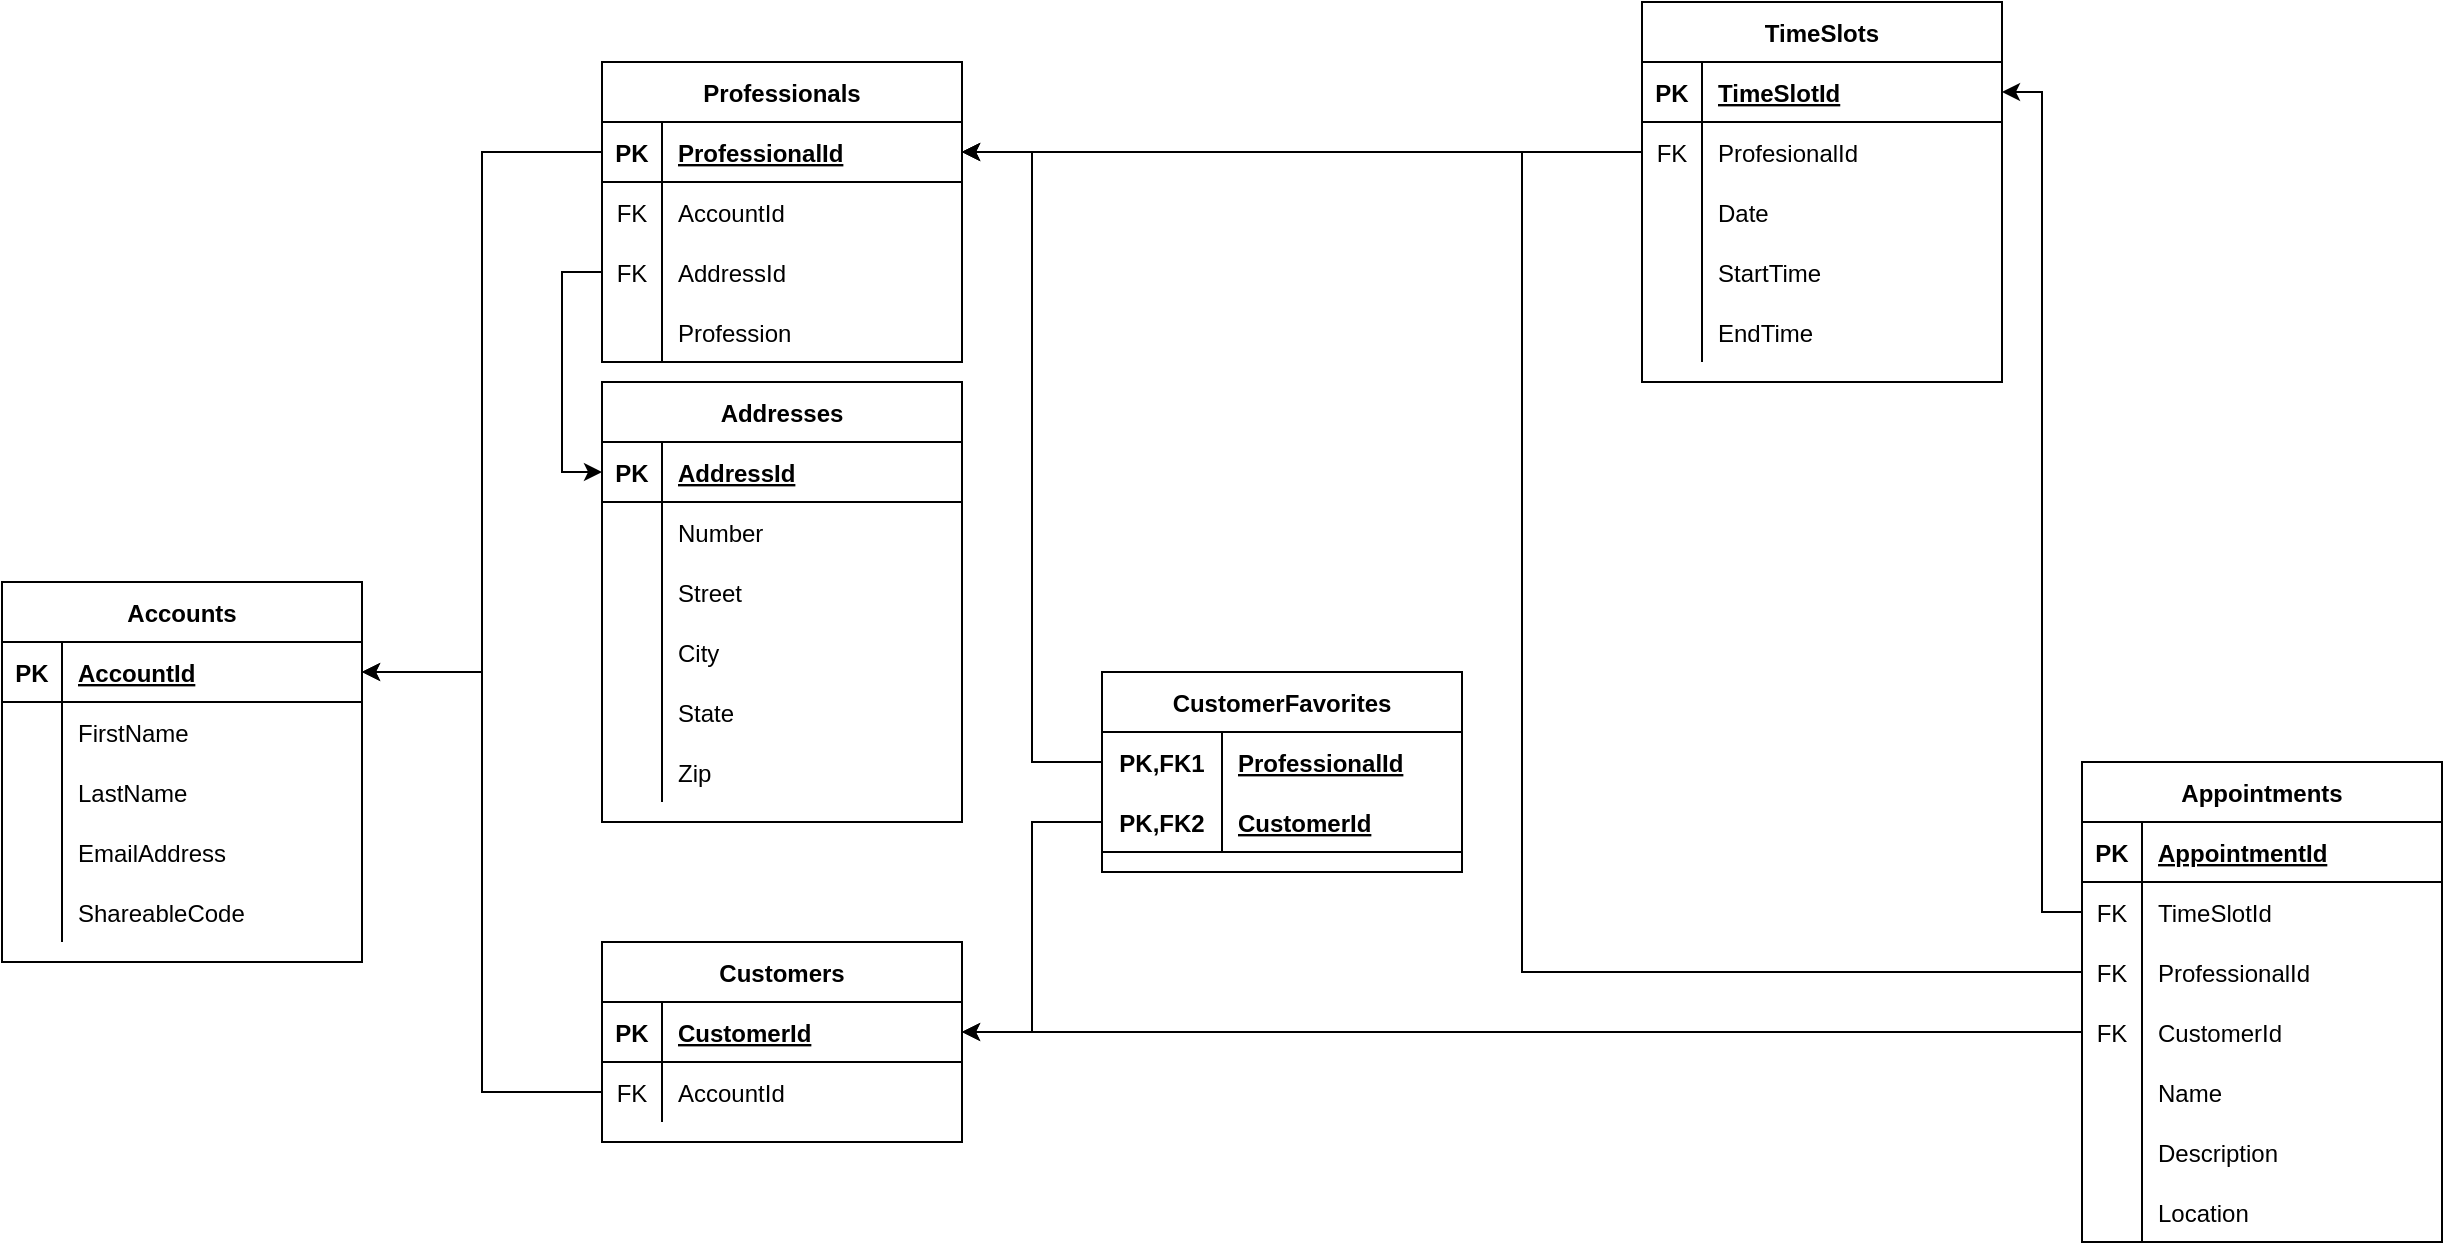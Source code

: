 <mxfile version="14.1.8" type="device"><diagram name="Page-1" id="2ca16b54-16f6-2749-3443-fa8db7711227"><mxGraphModel dx="2378" dy="98" grid="1" gridSize="10" guides="1" tooltips="1" connect="1" arrows="1" fold="1" page="1" pageScale="1" pageWidth="1100" pageHeight="850" background="#ffffff" math="0" shadow="0"><root><mxCell id="0"/><mxCell id="1" parent="0"/><mxCell id="GFSrRz2CB3fxFLwBds57-1" value="Appointments" style="shape=table;startSize=30;container=1;collapsible=1;childLayout=tableLayout;fixedRows=1;rowLines=0;fontStyle=1;align=center;resizeLast=1;" vertex="1" parent="1"><mxGeometry x="660" y="1350" width="180" height="240.0" as="geometry"><mxRectangle x="270" y="1380" width="110" height="30" as="alternateBounds"/></mxGeometry></mxCell><mxCell id="GFSrRz2CB3fxFLwBds57-2" value="" style="shape=partialRectangle;collapsible=0;dropTarget=0;pointerEvents=0;fillColor=none;top=0;left=0;bottom=1;right=0;points=[[0,0.5],[1,0.5]];portConstraint=eastwest;" vertex="1" parent="GFSrRz2CB3fxFLwBds57-1"><mxGeometry y="30" width="180" height="30" as="geometry"/></mxCell><mxCell id="GFSrRz2CB3fxFLwBds57-3" value="PK" style="shape=partialRectangle;connectable=0;fillColor=none;top=0;left=0;bottom=0;right=0;fontStyle=1;overflow=hidden;" vertex="1" parent="GFSrRz2CB3fxFLwBds57-2"><mxGeometry width="30" height="30" as="geometry"/></mxCell><mxCell id="GFSrRz2CB3fxFLwBds57-4" value="AppointmentId" style="shape=partialRectangle;connectable=0;fillColor=none;top=0;left=0;bottom=0;right=0;align=left;spacingLeft=6;fontStyle=5;overflow=hidden;" vertex="1" parent="GFSrRz2CB3fxFLwBds57-2"><mxGeometry x="30" width="150" height="30" as="geometry"/></mxCell><mxCell id="GFSrRz2CB3fxFLwBds57-109" value="" style="shape=partialRectangle;collapsible=0;dropTarget=0;pointerEvents=0;fillColor=none;top=0;left=0;bottom=0;right=0;points=[[0,0.5],[1,0.5]];portConstraint=eastwest;" vertex="1" parent="GFSrRz2CB3fxFLwBds57-1"><mxGeometry y="60" width="180" height="30" as="geometry"/></mxCell><mxCell id="GFSrRz2CB3fxFLwBds57-110" value="FK" style="shape=partialRectangle;connectable=0;fillColor=none;top=0;left=0;bottom=0;right=0;fontStyle=0;overflow=hidden;" vertex="1" parent="GFSrRz2CB3fxFLwBds57-109"><mxGeometry width="30" height="30" as="geometry"/></mxCell><mxCell id="GFSrRz2CB3fxFLwBds57-111" value="TimeSlotId" style="shape=partialRectangle;connectable=0;fillColor=none;top=0;left=0;bottom=0;right=0;align=left;spacingLeft=6;fontStyle=0;overflow=hidden;" vertex="1" parent="GFSrRz2CB3fxFLwBds57-109"><mxGeometry x="30" width="150" height="30" as="geometry"/></mxCell><mxCell id="GFSrRz2CB3fxFLwBds57-17" value="" style="shape=partialRectangle;collapsible=0;dropTarget=0;pointerEvents=0;fillColor=none;top=0;left=0;bottom=0;right=0;points=[[0,0.5],[1,0.5]];portConstraint=eastwest;" vertex="1" parent="GFSrRz2CB3fxFLwBds57-1"><mxGeometry y="90" width="180" height="30" as="geometry"/></mxCell><mxCell id="GFSrRz2CB3fxFLwBds57-18" value="FK" style="shape=partialRectangle;connectable=0;fillColor=none;top=0;left=0;bottom=0;right=0;fontStyle=0;overflow=hidden;" vertex="1" parent="GFSrRz2CB3fxFLwBds57-17"><mxGeometry width="30" height="30" as="geometry"/></mxCell><mxCell id="GFSrRz2CB3fxFLwBds57-19" value="ProfessionalId" style="shape=partialRectangle;connectable=0;fillColor=none;top=0;left=0;bottom=0;right=0;align=left;spacingLeft=6;fontStyle=0;overflow=hidden;" vertex="1" parent="GFSrRz2CB3fxFLwBds57-17"><mxGeometry x="30" width="150" height="30" as="geometry"/></mxCell><mxCell id="GFSrRz2CB3fxFLwBds57-14" value="" style="shape=partialRectangle;collapsible=0;dropTarget=0;pointerEvents=0;fillColor=none;top=0;left=0;bottom=0;right=0;points=[[0,0.5],[1,0.5]];portConstraint=eastwest;" vertex="1" parent="GFSrRz2CB3fxFLwBds57-1"><mxGeometry y="120" width="180" height="30" as="geometry"/></mxCell><mxCell id="GFSrRz2CB3fxFLwBds57-15" value="FK" style="shape=partialRectangle;connectable=0;fillColor=none;top=0;left=0;bottom=0;right=0;fontStyle=0;overflow=hidden;" vertex="1" parent="GFSrRz2CB3fxFLwBds57-14"><mxGeometry width="30" height="30" as="geometry"/></mxCell><mxCell id="GFSrRz2CB3fxFLwBds57-16" value="CustomerId" style="shape=partialRectangle;connectable=0;fillColor=none;top=0;left=0;bottom=0;right=0;align=left;spacingLeft=6;fontStyle=0;overflow=hidden;" vertex="1" parent="GFSrRz2CB3fxFLwBds57-14"><mxGeometry x="30" width="150" height="30" as="geometry"/></mxCell><mxCell id="GFSrRz2CB3fxFLwBds57-183" value="" style="shape=partialRectangle;collapsible=0;dropTarget=0;pointerEvents=0;fillColor=none;top=0;left=0;bottom=0;right=0;points=[[0,0.5],[1,0.5]];portConstraint=eastwest;" vertex="1" parent="GFSrRz2CB3fxFLwBds57-1"><mxGeometry y="150" width="180" height="30" as="geometry"/></mxCell><mxCell id="GFSrRz2CB3fxFLwBds57-184" value="" style="shape=partialRectangle;connectable=0;fillColor=none;top=0;left=0;bottom=0;right=0;editable=1;overflow=hidden;" vertex="1" parent="GFSrRz2CB3fxFLwBds57-183"><mxGeometry width="30" height="30" as="geometry"/></mxCell><mxCell id="GFSrRz2CB3fxFLwBds57-185" value="Name" style="shape=partialRectangle;connectable=0;fillColor=none;top=0;left=0;bottom=0;right=0;align=left;spacingLeft=6;overflow=hidden;" vertex="1" parent="GFSrRz2CB3fxFLwBds57-183"><mxGeometry x="30" width="150" height="30" as="geometry"/></mxCell><mxCell id="GFSrRz2CB3fxFLwBds57-186" value="" style="shape=partialRectangle;collapsible=0;dropTarget=0;pointerEvents=0;fillColor=none;top=0;left=0;bottom=0;right=0;points=[[0,0.5],[1,0.5]];portConstraint=eastwest;" vertex="1" parent="GFSrRz2CB3fxFLwBds57-1"><mxGeometry y="180" width="180" height="30" as="geometry"/></mxCell><mxCell id="GFSrRz2CB3fxFLwBds57-187" value="" style="shape=partialRectangle;connectable=0;fillColor=none;top=0;left=0;bottom=0;right=0;editable=1;overflow=hidden;" vertex="1" parent="GFSrRz2CB3fxFLwBds57-186"><mxGeometry width="30" height="30" as="geometry"/></mxCell><mxCell id="GFSrRz2CB3fxFLwBds57-188" value="Description" style="shape=partialRectangle;connectable=0;fillColor=none;top=0;left=0;bottom=0;right=0;align=left;spacingLeft=6;overflow=hidden;" vertex="1" parent="GFSrRz2CB3fxFLwBds57-186"><mxGeometry x="30" width="150" height="30" as="geometry"/></mxCell><mxCell id="GFSrRz2CB3fxFLwBds57-201" value="" style="shape=partialRectangle;collapsible=0;dropTarget=0;pointerEvents=0;fillColor=none;top=0;left=0;bottom=0;right=0;points=[[0,0.5],[1,0.5]];portConstraint=eastwest;" vertex="1" parent="GFSrRz2CB3fxFLwBds57-1"><mxGeometry y="210" width="180" height="30" as="geometry"/></mxCell><mxCell id="GFSrRz2CB3fxFLwBds57-202" value="" style="shape=partialRectangle;connectable=0;fillColor=none;top=0;left=0;bottom=0;right=0;editable=1;overflow=hidden;" vertex="1" parent="GFSrRz2CB3fxFLwBds57-201"><mxGeometry width="30" height="30" as="geometry"/></mxCell><mxCell id="GFSrRz2CB3fxFLwBds57-203" value="Location" style="shape=partialRectangle;connectable=0;fillColor=none;top=0;left=0;bottom=0;right=0;align=left;spacingLeft=6;overflow=hidden;" vertex="1" parent="GFSrRz2CB3fxFLwBds57-201"><mxGeometry x="30" width="150" height="30" as="geometry"/></mxCell><mxCell id="GFSrRz2CB3fxFLwBds57-30" value="Accounts" style="shape=table;startSize=30;container=1;collapsible=1;childLayout=tableLayout;fixedRows=1;rowLines=0;fontStyle=1;align=center;resizeLast=1;" vertex="1" parent="1"><mxGeometry x="-380" y="1260" width="180" height="190" as="geometry"/></mxCell><mxCell id="GFSrRz2CB3fxFLwBds57-31" value="" style="shape=partialRectangle;collapsible=0;dropTarget=0;pointerEvents=0;fillColor=none;top=0;left=0;bottom=1;right=0;points=[[0,0.5],[1,0.5]];portConstraint=eastwest;" vertex="1" parent="GFSrRz2CB3fxFLwBds57-30"><mxGeometry y="30" width="180" height="30" as="geometry"/></mxCell><mxCell id="GFSrRz2CB3fxFLwBds57-32" value="PK" style="shape=partialRectangle;connectable=0;fillColor=none;top=0;left=0;bottom=0;right=0;fontStyle=1;overflow=hidden;" vertex="1" parent="GFSrRz2CB3fxFLwBds57-31"><mxGeometry width="30" height="30" as="geometry"/></mxCell><mxCell id="GFSrRz2CB3fxFLwBds57-33" value="AccountId" style="shape=partialRectangle;connectable=0;fillColor=none;top=0;left=0;bottom=0;right=0;align=left;spacingLeft=6;fontStyle=5;overflow=hidden;" vertex="1" parent="GFSrRz2CB3fxFLwBds57-31"><mxGeometry x="30" width="150" height="30" as="geometry"/></mxCell><mxCell id="GFSrRz2CB3fxFLwBds57-34" value="" style="shape=partialRectangle;collapsible=0;dropTarget=0;pointerEvents=0;fillColor=none;top=0;left=0;bottom=0;right=0;points=[[0,0.5],[1,0.5]];portConstraint=eastwest;" vertex="1" parent="GFSrRz2CB3fxFLwBds57-30"><mxGeometry y="60" width="180" height="30" as="geometry"/></mxCell><mxCell id="GFSrRz2CB3fxFLwBds57-35" value="" style="shape=partialRectangle;connectable=0;fillColor=none;top=0;left=0;bottom=0;right=0;editable=1;overflow=hidden;" vertex="1" parent="GFSrRz2CB3fxFLwBds57-34"><mxGeometry width="30" height="30" as="geometry"/></mxCell><mxCell id="GFSrRz2CB3fxFLwBds57-36" value="FirstName" style="shape=partialRectangle;connectable=0;fillColor=none;top=0;left=0;bottom=0;right=0;align=left;spacingLeft=6;overflow=hidden;" vertex="1" parent="GFSrRz2CB3fxFLwBds57-34"><mxGeometry x="30" width="150" height="30" as="geometry"/></mxCell><mxCell id="GFSrRz2CB3fxFLwBds57-37" value="" style="shape=partialRectangle;collapsible=0;dropTarget=0;pointerEvents=0;fillColor=none;top=0;left=0;bottom=0;right=0;points=[[0,0.5],[1,0.5]];portConstraint=eastwest;" vertex="1" parent="GFSrRz2CB3fxFLwBds57-30"><mxGeometry y="90" width="180" height="30" as="geometry"/></mxCell><mxCell id="GFSrRz2CB3fxFLwBds57-38" value="" style="shape=partialRectangle;connectable=0;fillColor=none;top=0;left=0;bottom=0;right=0;editable=1;overflow=hidden;" vertex="1" parent="GFSrRz2CB3fxFLwBds57-37"><mxGeometry width="30" height="30" as="geometry"/></mxCell><mxCell id="GFSrRz2CB3fxFLwBds57-39" value="LastName" style="shape=partialRectangle;connectable=0;fillColor=none;top=0;left=0;bottom=0;right=0;align=left;spacingLeft=6;overflow=hidden;" vertex="1" parent="GFSrRz2CB3fxFLwBds57-37"><mxGeometry x="30" width="150" height="30" as="geometry"/></mxCell><mxCell id="GFSrRz2CB3fxFLwBds57-40" value="" style="shape=partialRectangle;collapsible=0;dropTarget=0;pointerEvents=0;fillColor=none;top=0;left=0;bottom=0;right=0;points=[[0,0.5],[1,0.5]];portConstraint=eastwest;" vertex="1" parent="GFSrRz2CB3fxFLwBds57-30"><mxGeometry y="120" width="180" height="30" as="geometry"/></mxCell><mxCell id="GFSrRz2CB3fxFLwBds57-41" value="" style="shape=partialRectangle;connectable=0;fillColor=none;top=0;left=0;bottom=0;right=0;editable=1;overflow=hidden;" vertex="1" parent="GFSrRz2CB3fxFLwBds57-40"><mxGeometry width="30" height="30" as="geometry"/></mxCell><mxCell id="GFSrRz2CB3fxFLwBds57-42" value="EmailAddress" style="shape=partialRectangle;connectable=0;fillColor=none;top=0;left=0;bottom=0;right=0;align=left;spacingLeft=6;overflow=hidden;" vertex="1" parent="GFSrRz2CB3fxFLwBds57-40"><mxGeometry x="30" width="150" height="30" as="geometry"/></mxCell><mxCell id="GFSrRz2CB3fxFLwBds57-152" value="" style="shape=partialRectangle;collapsible=0;dropTarget=0;pointerEvents=0;fillColor=none;top=0;left=0;bottom=0;right=0;points=[[0,0.5],[1,0.5]];portConstraint=eastwest;" vertex="1" parent="GFSrRz2CB3fxFLwBds57-30"><mxGeometry y="150" width="180" height="30" as="geometry"/></mxCell><mxCell id="GFSrRz2CB3fxFLwBds57-153" value="" style="shape=partialRectangle;connectable=0;fillColor=none;top=0;left=0;bottom=0;right=0;editable=1;overflow=hidden;" vertex="1" parent="GFSrRz2CB3fxFLwBds57-152"><mxGeometry width="30" height="30" as="geometry"/></mxCell><mxCell id="GFSrRz2CB3fxFLwBds57-154" value="ShareableCode" style="shape=partialRectangle;connectable=0;fillColor=none;top=0;left=0;bottom=0;right=0;align=left;spacingLeft=6;overflow=hidden;" vertex="1" parent="GFSrRz2CB3fxFLwBds57-152"><mxGeometry x="30" width="150" height="30" as="geometry"/></mxCell><mxCell id="GFSrRz2CB3fxFLwBds57-44" style="edgeStyle=orthogonalEdgeStyle;rounded=0;orthogonalLoop=1;jettySize=auto;html=1;" edge="1" parent="1" source="GFSrRz2CB3fxFLwBds57-14" target="GFSrRz2CB3fxFLwBds57-59"><mxGeometry relative="1" as="geometry"/></mxCell><mxCell id="GFSrRz2CB3fxFLwBds57-58" value="Customers" style="shape=table;startSize=30;container=1;collapsible=1;childLayout=tableLayout;fixedRows=1;rowLines=0;fontStyle=1;align=center;resizeLast=1;" vertex="1" parent="1"><mxGeometry x="-80" y="1440" width="180" height="100" as="geometry"/></mxCell><mxCell id="GFSrRz2CB3fxFLwBds57-59" value="" style="shape=partialRectangle;collapsible=0;dropTarget=0;pointerEvents=0;fillColor=none;top=0;left=0;bottom=1;right=0;points=[[0,0.5],[1,0.5]];portConstraint=eastwest;" vertex="1" parent="GFSrRz2CB3fxFLwBds57-58"><mxGeometry y="30" width="180" height="30" as="geometry"/></mxCell><mxCell id="GFSrRz2CB3fxFLwBds57-60" value="PK" style="shape=partialRectangle;connectable=0;fillColor=none;top=0;left=0;bottom=0;right=0;fontStyle=1;overflow=hidden;" vertex="1" parent="GFSrRz2CB3fxFLwBds57-59"><mxGeometry width="30" height="30" as="geometry"/></mxCell><mxCell id="GFSrRz2CB3fxFLwBds57-61" value="CustomerId" style="shape=partialRectangle;connectable=0;fillColor=none;top=0;left=0;bottom=0;right=0;align=left;spacingLeft=6;fontStyle=5;overflow=hidden;" vertex="1" parent="GFSrRz2CB3fxFLwBds57-59"><mxGeometry x="30" width="150" height="30" as="geometry"/></mxCell><mxCell id="GFSrRz2CB3fxFLwBds57-74" value="" style="shape=partialRectangle;collapsible=0;dropTarget=0;pointerEvents=0;fillColor=none;top=0;left=0;bottom=0;right=0;points=[[0,0.5],[1,0.5]];portConstraint=eastwest;" vertex="1" parent="GFSrRz2CB3fxFLwBds57-58"><mxGeometry y="60" width="180" height="30" as="geometry"/></mxCell><mxCell id="GFSrRz2CB3fxFLwBds57-75" value="FK" style="shape=partialRectangle;connectable=0;fillColor=none;top=0;left=0;bottom=0;right=0;fontStyle=0;overflow=hidden;" vertex="1" parent="GFSrRz2CB3fxFLwBds57-74"><mxGeometry width="30" height="30" as="geometry"/></mxCell><mxCell id="GFSrRz2CB3fxFLwBds57-76" value="AccountId" style="shape=partialRectangle;connectable=0;fillColor=none;top=0;left=0;bottom=0;right=0;align=left;spacingLeft=6;fontStyle=0;overflow=hidden;" vertex="1" parent="GFSrRz2CB3fxFLwBds57-74"><mxGeometry x="30" width="150" height="30" as="geometry"/></mxCell><mxCell id="GFSrRz2CB3fxFLwBds57-77" style="edgeStyle=orthogonalEdgeStyle;rounded=0;orthogonalLoop=1;jettySize=auto;html=1;" edge="1" parent="1" source="GFSrRz2CB3fxFLwBds57-74" target="GFSrRz2CB3fxFLwBds57-31"><mxGeometry relative="1" as="geometry"/></mxCell><mxCell id="GFSrRz2CB3fxFLwBds57-78" value="Professionals" style="shape=table;startSize=30;container=1;collapsible=1;childLayout=tableLayout;fixedRows=1;rowLines=0;fontStyle=1;align=center;resizeLast=1;" vertex="1" parent="1"><mxGeometry x="-80" y="1000" width="180" height="150" as="geometry"/></mxCell><mxCell id="GFSrRz2CB3fxFLwBds57-79" value="" style="shape=partialRectangle;collapsible=0;dropTarget=0;pointerEvents=0;fillColor=none;top=0;left=0;bottom=1;right=0;points=[[0,0.5],[1,0.5]];portConstraint=eastwest;" vertex="1" parent="GFSrRz2CB3fxFLwBds57-78"><mxGeometry y="30" width="180" height="30" as="geometry"/></mxCell><mxCell id="GFSrRz2CB3fxFLwBds57-80" value="PK" style="shape=partialRectangle;connectable=0;fillColor=none;top=0;left=0;bottom=0;right=0;fontStyle=1;overflow=hidden;" vertex="1" parent="GFSrRz2CB3fxFLwBds57-79"><mxGeometry width="30" height="30" as="geometry"/></mxCell><mxCell id="GFSrRz2CB3fxFLwBds57-81" value="ProfessionalId" style="shape=partialRectangle;connectable=0;fillColor=none;top=0;left=0;bottom=0;right=0;align=left;spacingLeft=6;fontStyle=5;overflow=hidden;" vertex="1" parent="GFSrRz2CB3fxFLwBds57-79"><mxGeometry x="30" width="150" height="30" as="geometry"/></mxCell><mxCell id="GFSrRz2CB3fxFLwBds57-114" value="" style="shape=partialRectangle;collapsible=0;dropTarget=0;pointerEvents=0;fillColor=none;top=0;left=0;bottom=0;right=0;points=[[0,0.5],[1,0.5]];portConstraint=eastwest;" vertex="1" parent="GFSrRz2CB3fxFLwBds57-78"><mxGeometry y="60" width="180" height="30" as="geometry"/></mxCell><mxCell id="GFSrRz2CB3fxFLwBds57-115" value="FK" style="shape=partialRectangle;connectable=0;fillColor=none;top=0;left=0;bottom=0;right=0;fontStyle=0;overflow=hidden;" vertex="1" parent="GFSrRz2CB3fxFLwBds57-114"><mxGeometry width="30" height="30" as="geometry"/></mxCell><mxCell id="GFSrRz2CB3fxFLwBds57-116" value="AccountId" style="shape=partialRectangle;connectable=0;fillColor=none;top=0;left=0;bottom=0;right=0;align=left;spacingLeft=6;fontStyle=0;overflow=hidden;" vertex="1" parent="GFSrRz2CB3fxFLwBds57-114"><mxGeometry x="30" width="150" height="30" as="geometry"/></mxCell><mxCell id="GFSrRz2CB3fxFLwBds57-130" value="" style="shape=partialRectangle;collapsible=0;dropTarget=0;pointerEvents=0;fillColor=none;top=0;left=0;bottom=0;right=0;points=[[0,0.5],[1,0.5]];portConstraint=eastwest;" vertex="1" parent="GFSrRz2CB3fxFLwBds57-78"><mxGeometry y="90" width="180" height="30" as="geometry"/></mxCell><mxCell id="GFSrRz2CB3fxFLwBds57-131" value="FK" style="shape=partialRectangle;connectable=0;fillColor=none;top=0;left=0;bottom=0;right=0;fontStyle=0;overflow=hidden;" vertex="1" parent="GFSrRz2CB3fxFLwBds57-130"><mxGeometry width="30" height="30" as="geometry"/></mxCell><mxCell id="GFSrRz2CB3fxFLwBds57-132" value="AddressId" style="shape=partialRectangle;connectable=0;fillColor=none;top=0;left=0;bottom=0;right=0;align=left;spacingLeft=6;fontStyle=0;overflow=hidden;" vertex="1" parent="GFSrRz2CB3fxFLwBds57-130"><mxGeometry x="30" width="150" height="30" as="geometry"/></mxCell><mxCell id="GFSrRz2CB3fxFLwBds57-148" value="" style="shape=partialRectangle;collapsible=0;dropTarget=0;pointerEvents=0;fillColor=none;top=0;left=0;bottom=0;right=0;points=[[0,0.5],[1,0.5]];portConstraint=eastwest;" vertex="1" parent="GFSrRz2CB3fxFLwBds57-78"><mxGeometry y="120" width="180" height="30" as="geometry"/></mxCell><mxCell id="GFSrRz2CB3fxFLwBds57-149" value="" style="shape=partialRectangle;connectable=0;fillColor=none;top=0;left=0;bottom=0;right=0;editable=1;overflow=hidden;" vertex="1" parent="GFSrRz2CB3fxFLwBds57-148"><mxGeometry width="30" height="30" as="geometry"/></mxCell><mxCell id="GFSrRz2CB3fxFLwBds57-150" value="Profession" style="shape=partialRectangle;connectable=0;fillColor=none;top=0;left=0;bottom=0;right=0;align=left;spacingLeft=6;overflow=hidden;" vertex="1" parent="GFSrRz2CB3fxFLwBds57-148"><mxGeometry x="30" width="150" height="30" as="geometry"/></mxCell><mxCell id="GFSrRz2CB3fxFLwBds57-91" style="edgeStyle=orthogonalEdgeStyle;rounded=0;orthogonalLoop=1;jettySize=auto;html=1;" edge="1" parent="1" source="GFSrRz2CB3fxFLwBds57-17" target="GFSrRz2CB3fxFLwBds57-79"><mxGeometry relative="1" as="geometry"/></mxCell><mxCell id="GFSrRz2CB3fxFLwBds57-92" style="edgeStyle=orthogonalEdgeStyle;rounded=0;orthogonalLoop=1;jettySize=auto;html=1;" edge="1" parent="1" source="GFSrRz2CB3fxFLwBds57-79" target="GFSrRz2CB3fxFLwBds57-31"><mxGeometry relative="1" as="geometry"/></mxCell><mxCell id="GFSrRz2CB3fxFLwBds57-93" value="TimeSlots" style="shape=table;startSize=30;container=1;collapsible=1;childLayout=tableLayout;fixedRows=1;rowLines=0;fontStyle=1;align=center;resizeLast=1;" vertex="1" parent="1"><mxGeometry x="440" y="970" width="180" height="190" as="geometry"/></mxCell><mxCell id="GFSrRz2CB3fxFLwBds57-94" value="" style="shape=partialRectangle;collapsible=0;dropTarget=0;pointerEvents=0;fillColor=none;top=0;left=0;bottom=1;right=0;points=[[0,0.5],[1,0.5]];portConstraint=eastwest;" vertex="1" parent="GFSrRz2CB3fxFLwBds57-93"><mxGeometry y="30" width="180" height="30" as="geometry"/></mxCell><mxCell id="GFSrRz2CB3fxFLwBds57-95" value="PK" style="shape=partialRectangle;connectable=0;fillColor=none;top=0;left=0;bottom=0;right=0;fontStyle=1;overflow=hidden;" vertex="1" parent="GFSrRz2CB3fxFLwBds57-94"><mxGeometry width="30" height="30" as="geometry"/></mxCell><mxCell id="GFSrRz2CB3fxFLwBds57-96" value="TimeSlotId" style="shape=partialRectangle;connectable=0;fillColor=none;top=0;left=0;bottom=0;right=0;align=left;spacingLeft=6;fontStyle=5;overflow=hidden;" vertex="1" parent="GFSrRz2CB3fxFLwBds57-94"><mxGeometry x="30" width="150" height="30" as="geometry"/></mxCell><mxCell id="GFSrRz2CB3fxFLwBds57-106" value="" style="shape=partialRectangle;collapsible=0;dropTarget=0;pointerEvents=0;fillColor=none;top=0;left=0;bottom=0;right=0;points=[[0,0.5],[1,0.5]];portConstraint=eastwest;" vertex="1" parent="GFSrRz2CB3fxFLwBds57-93"><mxGeometry y="60" width="180" height="30" as="geometry"/></mxCell><mxCell id="GFSrRz2CB3fxFLwBds57-107" value="FK" style="shape=partialRectangle;connectable=0;fillColor=none;top=0;left=0;bottom=0;right=0;fontStyle=0;overflow=hidden;" vertex="1" parent="GFSrRz2CB3fxFLwBds57-106"><mxGeometry width="30" height="30" as="geometry"/></mxCell><mxCell id="GFSrRz2CB3fxFLwBds57-108" value="ProfesionalId" style="shape=partialRectangle;connectable=0;fillColor=none;top=0;left=0;bottom=0;right=0;align=left;spacingLeft=6;fontStyle=0;overflow=hidden;" vertex="1" parent="GFSrRz2CB3fxFLwBds57-106"><mxGeometry x="30" width="150" height="30" as="geometry"/></mxCell><mxCell id="GFSrRz2CB3fxFLwBds57-97" value="" style="shape=partialRectangle;collapsible=0;dropTarget=0;pointerEvents=0;fillColor=none;top=0;left=0;bottom=0;right=0;points=[[0,0.5],[1,0.5]];portConstraint=eastwest;" vertex="1" parent="GFSrRz2CB3fxFLwBds57-93"><mxGeometry y="90" width="180" height="30" as="geometry"/></mxCell><mxCell id="GFSrRz2CB3fxFLwBds57-98" value="" style="shape=partialRectangle;connectable=0;fillColor=none;top=0;left=0;bottom=0;right=0;editable=1;overflow=hidden;" vertex="1" parent="GFSrRz2CB3fxFLwBds57-97"><mxGeometry width="30" height="30" as="geometry"/></mxCell><mxCell id="GFSrRz2CB3fxFLwBds57-99" value="Date" style="shape=partialRectangle;connectable=0;fillColor=none;top=0;left=0;bottom=0;right=0;align=left;spacingLeft=6;overflow=hidden;" vertex="1" parent="GFSrRz2CB3fxFLwBds57-97"><mxGeometry x="30" width="150" height="30" as="geometry"/></mxCell><mxCell id="GFSrRz2CB3fxFLwBds57-100" value="" style="shape=partialRectangle;collapsible=0;dropTarget=0;pointerEvents=0;fillColor=none;top=0;left=0;bottom=0;right=0;points=[[0,0.5],[1,0.5]];portConstraint=eastwest;" vertex="1" parent="GFSrRz2CB3fxFLwBds57-93"><mxGeometry y="120" width="180" height="30" as="geometry"/></mxCell><mxCell id="GFSrRz2CB3fxFLwBds57-101" value="" style="shape=partialRectangle;connectable=0;fillColor=none;top=0;left=0;bottom=0;right=0;editable=1;overflow=hidden;" vertex="1" parent="GFSrRz2CB3fxFLwBds57-100"><mxGeometry width="30" height="30" as="geometry"/></mxCell><mxCell id="GFSrRz2CB3fxFLwBds57-102" value="StartTime" style="shape=partialRectangle;connectable=0;fillColor=none;top=0;left=0;bottom=0;right=0;align=left;spacingLeft=6;overflow=hidden;" vertex="1" parent="GFSrRz2CB3fxFLwBds57-100"><mxGeometry x="30" width="150" height="30" as="geometry"/></mxCell><mxCell id="GFSrRz2CB3fxFLwBds57-103" value="" style="shape=partialRectangle;collapsible=0;dropTarget=0;pointerEvents=0;fillColor=none;top=0;left=0;bottom=0;right=0;points=[[0,0.5],[1,0.5]];portConstraint=eastwest;" vertex="1" parent="GFSrRz2CB3fxFLwBds57-93"><mxGeometry y="150" width="180" height="30" as="geometry"/></mxCell><mxCell id="GFSrRz2CB3fxFLwBds57-104" value="" style="shape=partialRectangle;connectable=0;fillColor=none;top=0;left=0;bottom=0;right=0;editable=1;overflow=hidden;" vertex="1" parent="GFSrRz2CB3fxFLwBds57-103"><mxGeometry width="30" height="30" as="geometry"/></mxCell><mxCell id="GFSrRz2CB3fxFLwBds57-105" value="EndTime" style="shape=partialRectangle;connectable=0;fillColor=none;top=0;left=0;bottom=0;right=0;align=left;spacingLeft=6;overflow=hidden;" vertex="1" parent="GFSrRz2CB3fxFLwBds57-103"><mxGeometry x="30" width="150" height="30" as="geometry"/></mxCell><mxCell id="GFSrRz2CB3fxFLwBds57-112" style="edgeStyle=orthogonalEdgeStyle;rounded=0;orthogonalLoop=1;jettySize=auto;html=1;" edge="1" parent="1" source="GFSrRz2CB3fxFLwBds57-109" target="GFSrRz2CB3fxFLwBds57-94"><mxGeometry relative="1" as="geometry"/></mxCell><mxCell id="GFSrRz2CB3fxFLwBds57-113" style="edgeStyle=orthogonalEdgeStyle;rounded=0;orthogonalLoop=1;jettySize=auto;html=1;" edge="1" parent="1" source="GFSrRz2CB3fxFLwBds57-106" target="GFSrRz2CB3fxFLwBds57-79"><mxGeometry relative="1" as="geometry"/></mxCell><mxCell id="GFSrRz2CB3fxFLwBds57-117" value="Addresses" style="shape=table;startSize=30;container=1;collapsible=1;childLayout=tableLayout;fixedRows=1;rowLines=0;fontStyle=1;align=center;resizeLast=1;" vertex="1" parent="1"><mxGeometry x="-80" y="1160" width="180" height="220" as="geometry"/></mxCell><mxCell id="GFSrRz2CB3fxFLwBds57-118" value="" style="shape=partialRectangle;collapsible=0;dropTarget=0;pointerEvents=0;fillColor=none;top=0;left=0;bottom=1;right=0;points=[[0,0.5],[1,0.5]];portConstraint=eastwest;" vertex="1" parent="GFSrRz2CB3fxFLwBds57-117"><mxGeometry y="30" width="180" height="30" as="geometry"/></mxCell><mxCell id="GFSrRz2CB3fxFLwBds57-119" value="PK" style="shape=partialRectangle;connectable=0;fillColor=none;top=0;left=0;bottom=0;right=0;fontStyle=1;overflow=hidden;" vertex="1" parent="GFSrRz2CB3fxFLwBds57-118"><mxGeometry width="30" height="30" as="geometry"/></mxCell><mxCell id="GFSrRz2CB3fxFLwBds57-120" value="AddressId" style="shape=partialRectangle;connectable=0;fillColor=none;top=0;left=0;bottom=0;right=0;align=left;spacingLeft=6;fontStyle=5;overflow=hidden;" vertex="1" parent="GFSrRz2CB3fxFLwBds57-118"><mxGeometry x="30" width="150" height="30" as="geometry"/></mxCell><mxCell id="GFSrRz2CB3fxFLwBds57-121" value="" style="shape=partialRectangle;collapsible=0;dropTarget=0;pointerEvents=0;fillColor=none;top=0;left=0;bottom=0;right=0;points=[[0,0.5],[1,0.5]];portConstraint=eastwest;" vertex="1" parent="GFSrRz2CB3fxFLwBds57-117"><mxGeometry y="60" width="180" height="30" as="geometry"/></mxCell><mxCell id="GFSrRz2CB3fxFLwBds57-122" value="" style="shape=partialRectangle;connectable=0;fillColor=none;top=0;left=0;bottom=0;right=0;editable=1;overflow=hidden;" vertex="1" parent="GFSrRz2CB3fxFLwBds57-121"><mxGeometry width="30" height="30" as="geometry"/></mxCell><mxCell id="GFSrRz2CB3fxFLwBds57-123" value="Number" style="shape=partialRectangle;connectable=0;fillColor=none;top=0;left=0;bottom=0;right=0;align=left;spacingLeft=6;overflow=hidden;" vertex="1" parent="GFSrRz2CB3fxFLwBds57-121"><mxGeometry x="30" width="150" height="30" as="geometry"/></mxCell><mxCell id="GFSrRz2CB3fxFLwBds57-124" value="" style="shape=partialRectangle;collapsible=0;dropTarget=0;pointerEvents=0;fillColor=none;top=0;left=0;bottom=0;right=0;points=[[0,0.5],[1,0.5]];portConstraint=eastwest;" vertex="1" parent="GFSrRz2CB3fxFLwBds57-117"><mxGeometry y="90" width="180" height="30" as="geometry"/></mxCell><mxCell id="GFSrRz2CB3fxFLwBds57-125" value="" style="shape=partialRectangle;connectable=0;fillColor=none;top=0;left=0;bottom=0;right=0;editable=1;overflow=hidden;" vertex="1" parent="GFSrRz2CB3fxFLwBds57-124"><mxGeometry width="30" height="30" as="geometry"/></mxCell><mxCell id="GFSrRz2CB3fxFLwBds57-126" value="Street" style="shape=partialRectangle;connectable=0;fillColor=none;top=0;left=0;bottom=0;right=0;align=left;spacingLeft=6;overflow=hidden;" vertex="1" parent="GFSrRz2CB3fxFLwBds57-124"><mxGeometry x="30" width="150" height="30" as="geometry"/></mxCell><mxCell id="GFSrRz2CB3fxFLwBds57-127" value="" style="shape=partialRectangle;collapsible=0;dropTarget=0;pointerEvents=0;fillColor=none;top=0;left=0;bottom=0;right=0;points=[[0,0.5],[1,0.5]];portConstraint=eastwest;" vertex="1" parent="GFSrRz2CB3fxFLwBds57-117"><mxGeometry y="120" width="180" height="30" as="geometry"/></mxCell><mxCell id="GFSrRz2CB3fxFLwBds57-128" value="" style="shape=partialRectangle;connectable=0;fillColor=none;top=0;left=0;bottom=0;right=0;editable=1;overflow=hidden;" vertex="1" parent="GFSrRz2CB3fxFLwBds57-127"><mxGeometry width="30" height="30" as="geometry"/></mxCell><mxCell id="GFSrRz2CB3fxFLwBds57-129" value="City" style="shape=partialRectangle;connectable=0;fillColor=none;top=0;left=0;bottom=0;right=0;align=left;spacingLeft=6;overflow=hidden;" vertex="1" parent="GFSrRz2CB3fxFLwBds57-127"><mxGeometry x="30" width="150" height="30" as="geometry"/></mxCell><mxCell id="GFSrRz2CB3fxFLwBds57-144" value="" style="shape=partialRectangle;collapsible=0;dropTarget=0;pointerEvents=0;fillColor=none;top=0;left=0;bottom=0;right=0;points=[[0,0.5],[1,0.5]];portConstraint=eastwest;" vertex="1" parent="GFSrRz2CB3fxFLwBds57-117"><mxGeometry y="150" width="180" height="30" as="geometry"/></mxCell><mxCell id="GFSrRz2CB3fxFLwBds57-145" value="" style="shape=partialRectangle;connectable=0;fillColor=none;top=0;left=0;bottom=0;right=0;editable=1;overflow=hidden;" vertex="1" parent="GFSrRz2CB3fxFLwBds57-144"><mxGeometry width="30" height="30" as="geometry"/></mxCell><mxCell id="GFSrRz2CB3fxFLwBds57-146" value="State" style="shape=partialRectangle;connectable=0;fillColor=none;top=0;left=0;bottom=0;right=0;align=left;spacingLeft=6;overflow=hidden;" vertex="1" parent="GFSrRz2CB3fxFLwBds57-144"><mxGeometry x="30" width="150" height="30" as="geometry"/></mxCell><mxCell id="GFSrRz2CB3fxFLwBds57-133" value="" style="shape=partialRectangle;collapsible=0;dropTarget=0;pointerEvents=0;fillColor=none;top=0;left=0;bottom=0;right=0;points=[[0,0.5],[1,0.5]];portConstraint=eastwest;" vertex="1" parent="GFSrRz2CB3fxFLwBds57-117"><mxGeometry y="180" width="180" height="30" as="geometry"/></mxCell><mxCell id="GFSrRz2CB3fxFLwBds57-134" value="" style="shape=partialRectangle;connectable=0;fillColor=none;top=0;left=0;bottom=0;right=0;editable=1;overflow=hidden;" vertex="1" parent="GFSrRz2CB3fxFLwBds57-133"><mxGeometry width="30" height="30" as="geometry"/></mxCell><mxCell id="GFSrRz2CB3fxFLwBds57-135" value="Zip" style="shape=partialRectangle;connectable=0;fillColor=none;top=0;left=0;bottom=0;right=0;align=left;spacingLeft=6;overflow=hidden;" vertex="1" parent="GFSrRz2CB3fxFLwBds57-133"><mxGeometry x="30" width="150" height="30" as="geometry"/></mxCell><mxCell id="GFSrRz2CB3fxFLwBds57-147" style="edgeStyle=orthogonalEdgeStyle;rounded=0;orthogonalLoop=1;jettySize=auto;html=1;entryX=0;entryY=0.5;entryDx=0;entryDy=0;" edge="1" parent="1" source="GFSrRz2CB3fxFLwBds57-130" target="GFSrRz2CB3fxFLwBds57-118"><mxGeometry relative="1" as="geometry"/></mxCell><mxCell id="GFSrRz2CB3fxFLwBds57-168" value="CustomerFavorites" style="shape=table;startSize=30;container=1;collapsible=1;childLayout=tableLayout;fixedRows=1;rowLines=0;fontStyle=1;align=center;resizeLast=1;" vertex="1" parent="1"><mxGeometry x="170" y="1305" width="180" height="100" as="geometry"/></mxCell><mxCell id="GFSrRz2CB3fxFLwBds57-169" value="" style="shape=partialRectangle;collapsible=0;dropTarget=0;pointerEvents=0;fillColor=none;top=0;left=0;bottom=0;right=0;points=[[0,0.5],[1,0.5]];portConstraint=eastwest;" vertex="1" parent="GFSrRz2CB3fxFLwBds57-168"><mxGeometry y="30" width="180" height="30" as="geometry"/></mxCell><mxCell id="GFSrRz2CB3fxFLwBds57-170" value="PK,FK1" style="shape=partialRectangle;connectable=0;fillColor=none;top=0;left=0;bottom=0;right=0;fontStyle=1;overflow=hidden;" vertex="1" parent="GFSrRz2CB3fxFLwBds57-169"><mxGeometry width="60" height="30" as="geometry"/></mxCell><mxCell id="GFSrRz2CB3fxFLwBds57-171" value="ProfessionalId" style="shape=partialRectangle;connectable=0;fillColor=none;top=0;left=0;bottom=0;right=0;align=left;spacingLeft=6;fontStyle=5;overflow=hidden;" vertex="1" parent="GFSrRz2CB3fxFLwBds57-169"><mxGeometry x="60" width="120" height="30" as="geometry"/></mxCell><mxCell id="GFSrRz2CB3fxFLwBds57-172" value="" style="shape=partialRectangle;collapsible=0;dropTarget=0;pointerEvents=0;fillColor=none;top=0;left=0;bottom=1;right=0;points=[[0,0.5],[1,0.5]];portConstraint=eastwest;" vertex="1" parent="GFSrRz2CB3fxFLwBds57-168"><mxGeometry y="60" width="180" height="30" as="geometry"/></mxCell><mxCell id="GFSrRz2CB3fxFLwBds57-173" value="PK,FK2" style="shape=partialRectangle;connectable=0;fillColor=none;top=0;left=0;bottom=0;right=0;fontStyle=1;overflow=hidden;" vertex="1" parent="GFSrRz2CB3fxFLwBds57-172"><mxGeometry width="60" height="30" as="geometry"/></mxCell><mxCell id="GFSrRz2CB3fxFLwBds57-174" value="CustomerId" style="shape=partialRectangle;connectable=0;fillColor=none;top=0;left=0;bottom=0;right=0;align=left;spacingLeft=6;fontStyle=5;overflow=hidden;" vertex="1" parent="GFSrRz2CB3fxFLwBds57-172"><mxGeometry x="60" width="120" height="30" as="geometry"/></mxCell><mxCell id="GFSrRz2CB3fxFLwBds57-181" style="edgeStyle=orthogonalEdgeStyle;rounded=0;orthogonalLoop=1;jettySize=auto;html=1;" edge="1" parent="1" source="GFSrRz2CB3fxFLwBds57-172" target="GFSrRz2CB3fxFLwBds57-59"><mxGeometry relative="1" as="geometry"/></mxCell><mxCell id="GFSrRz2CB3fxFLwBds57-182" style="edgeStyle=orthogonalEdgeStyle;rounded=0;orthogonalLoop=1;jettySize=auto;html=1;" edge="1" parent="1" source="GFSrRz2CB3fxFLwBds57-169" target="GFSrRz2CB3fxFLwBds57-79"><mxGeometry relative="1" as="geometry"/></mxCell></root></mxGraphModel></diagram></mxfile>